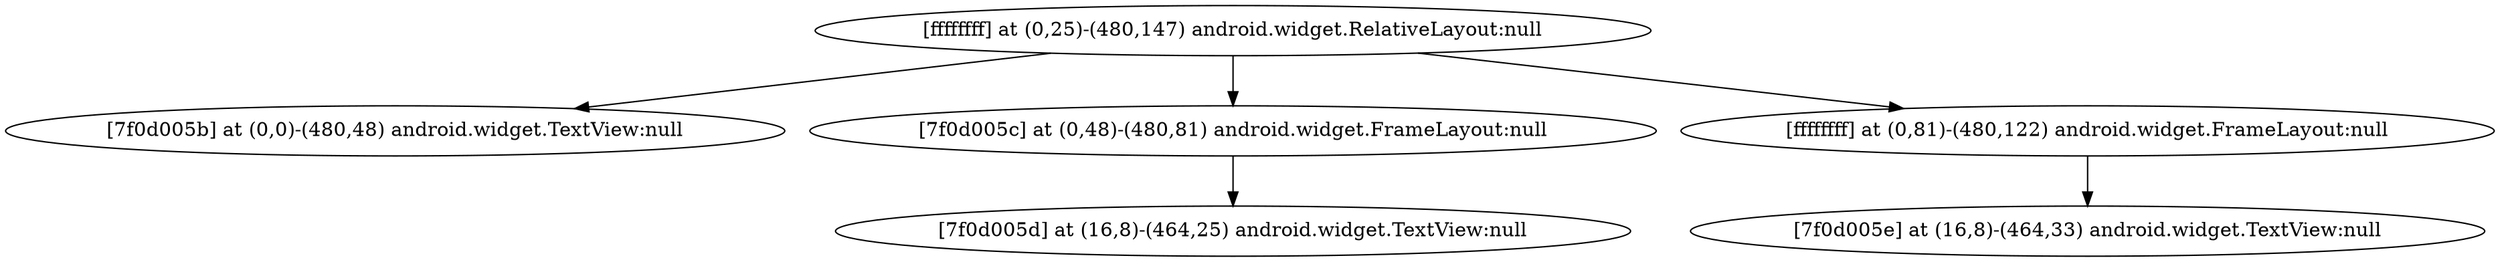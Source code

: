 strict digraph G {
  1 [ label="[ffffffff] at (0,25)-(480,147) android.widget.RelativeLayout:null" ];
  2 [ label="[7f0d005b] at (0,0)-(480,48) android.widget.TextView:null" ];
  3 [ label="[7f0d005c] at (0,48)-(480,81) android.widget.FrameLayout:null" ];
  4 [ label="[7f0d005d] at (16,8)-(464,25) android.widget.TextView:null" ];
  5 [ label="[ffffffff] at (0,81)-(480,122) android.widget.FrameLayout:null" ];
  6 [ label="[7f0d005e] at (16,8)-(464,33) android.widget.TextView:null" ];
  1 -> 2;
  1 -> 3;
  3 -> 4;
  1 -> 5;
  5 -> 6;
}
